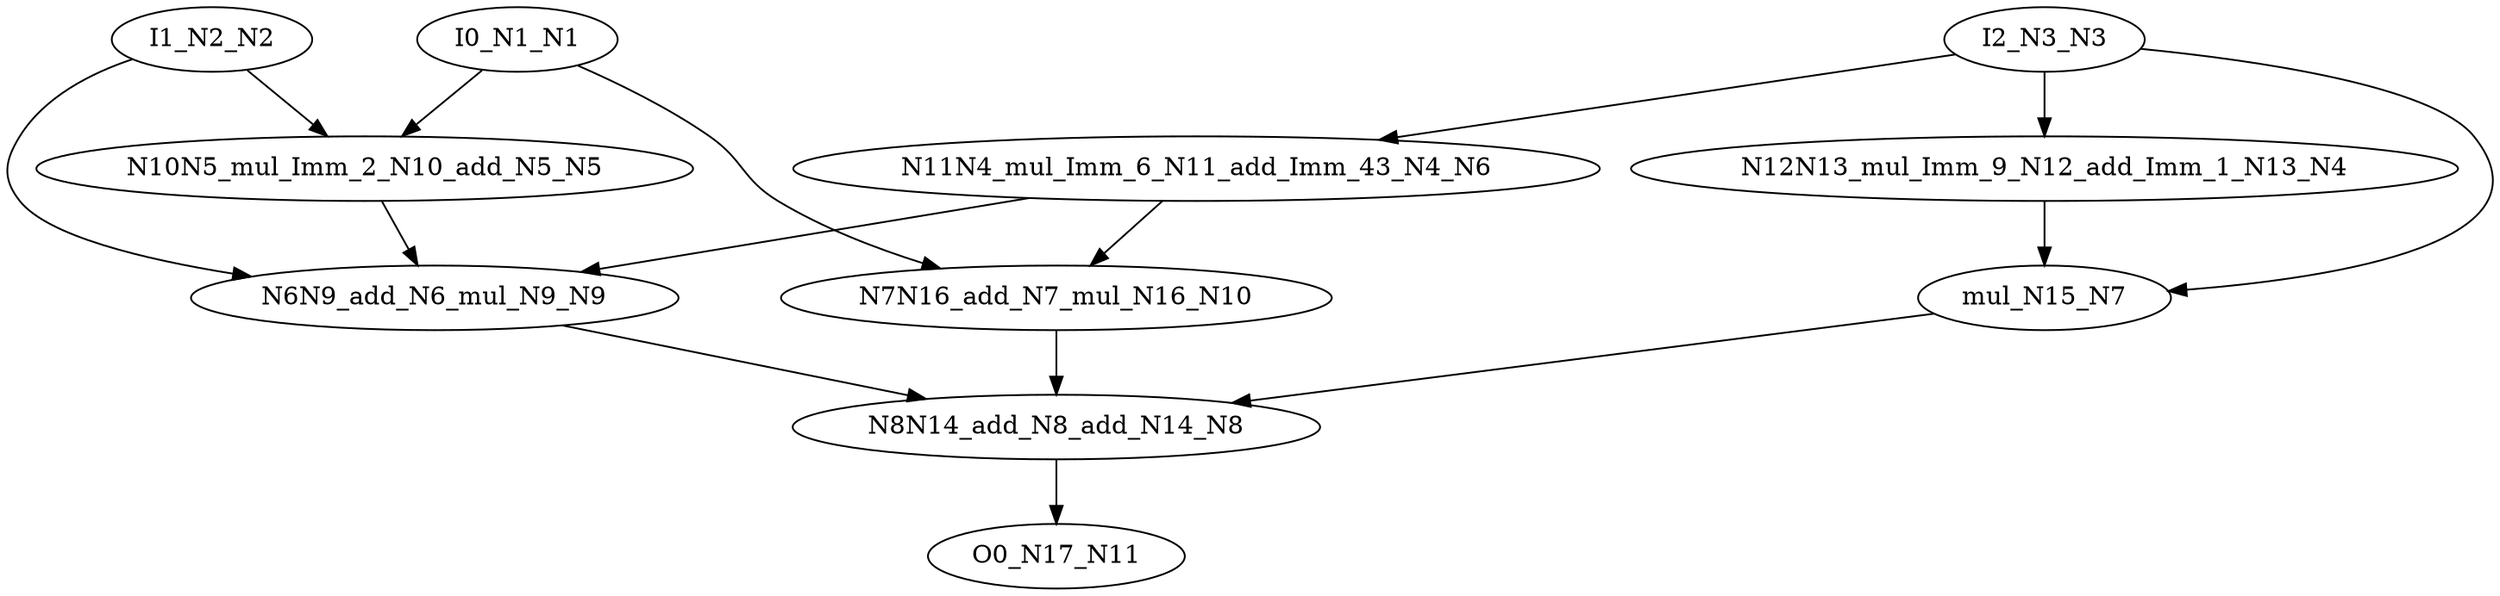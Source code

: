 digraph graphname {
N10 [color="black", label="N7N16_add_N7_mul_N16_N10"];
N11 [color="black", label="O0_N17_N11"];
N8 [color="black", label="N8N14_add_N8_add_N14_N8"];
N9 [color="black", label="N6N9_add_N6_mul_N9_N9"];
N1 [color="black", label="I0_N1_N1"];
N2 [color="black", label="I1_N2_N2"];
N3 [color="black", label="I2_N3_N3"];
N4 [color="black", label="N12N13_mul_Imm_9_N12_add_Imm_1_N13_N4"];
N5 [color="black", label="N10N5_mul_Imm_2_N10_add_N5_N5"];
N6 [color="black", label="N11N4_mul_Imm_6_N11_add_Imm_43_N4_N6"];
N7 [color="black", label="mul_N15_N7"];
N10 -> N8;
N8 -> N11;
N9 -> N8;
N1 -> N10;
N1 -> N5;
N2 -> N5;
N2 -> N9;
N3 -> N4;
N3 -> N7;
N3 -> N6;
N4 -> N7;
N5 -> N9;
N6 -> N10;
N6 -> N9;
N7 -> N8;
}
